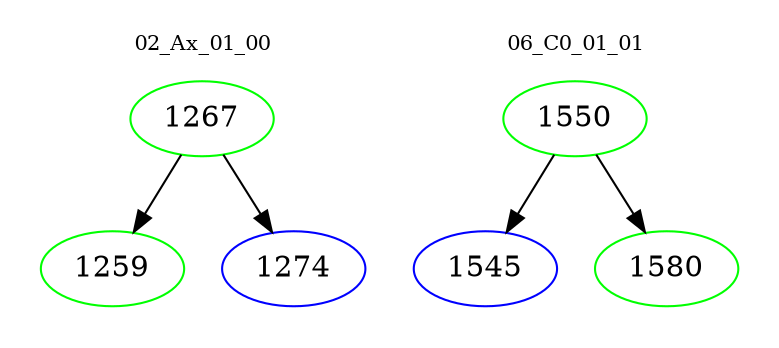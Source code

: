digraph{
subgraph cluster_0 {
color = white
label = "02_Ax_01_00";
fontsize=10;
T0_1267 [label="1267", color="green"]
T0_1267 -> T0_1259 [color="black"]
T0_1259 [label="1259", color="green"]
T0_1267 -> T0_1274 [color="black"]
T0_1274 [label="1274", color="blue"]
}
subgraph cluster_1 {
color = white
label = "06_C0_01_01";
fontsize=10;
T1_1550 [label="1550", color="green"]
T1_1550 -> T1_1545 [color="black"]
T1_1545 [label="1545", color="blue"]
T1_1550 -> T1_1580 [color="black"]
T1_1580 [label="1580", color="green"]
}
}
